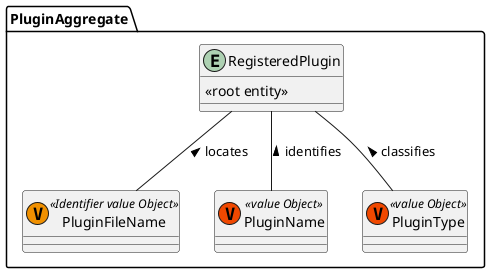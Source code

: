 @startuml
'https://plantuml.com/class-diagram

Package PluginAggregate{
    Entity RegisteredPlugin  {
        <<root entity>>
    }

    Class PluginFileName <<(V,#f09000) Identifier value Object>> {

           }

    Class PluginName <<(V,#f04800) value Object>> {

           }

    Class PluginType <<(V,#f04800) value Object>> {

           }
}

RegisteredPlugin -- PluginFileName : locates <
RegisteredPlugin -- PluginName : identifies <
RegisteredPlugin -- PluginType : classifies <


@enduml
